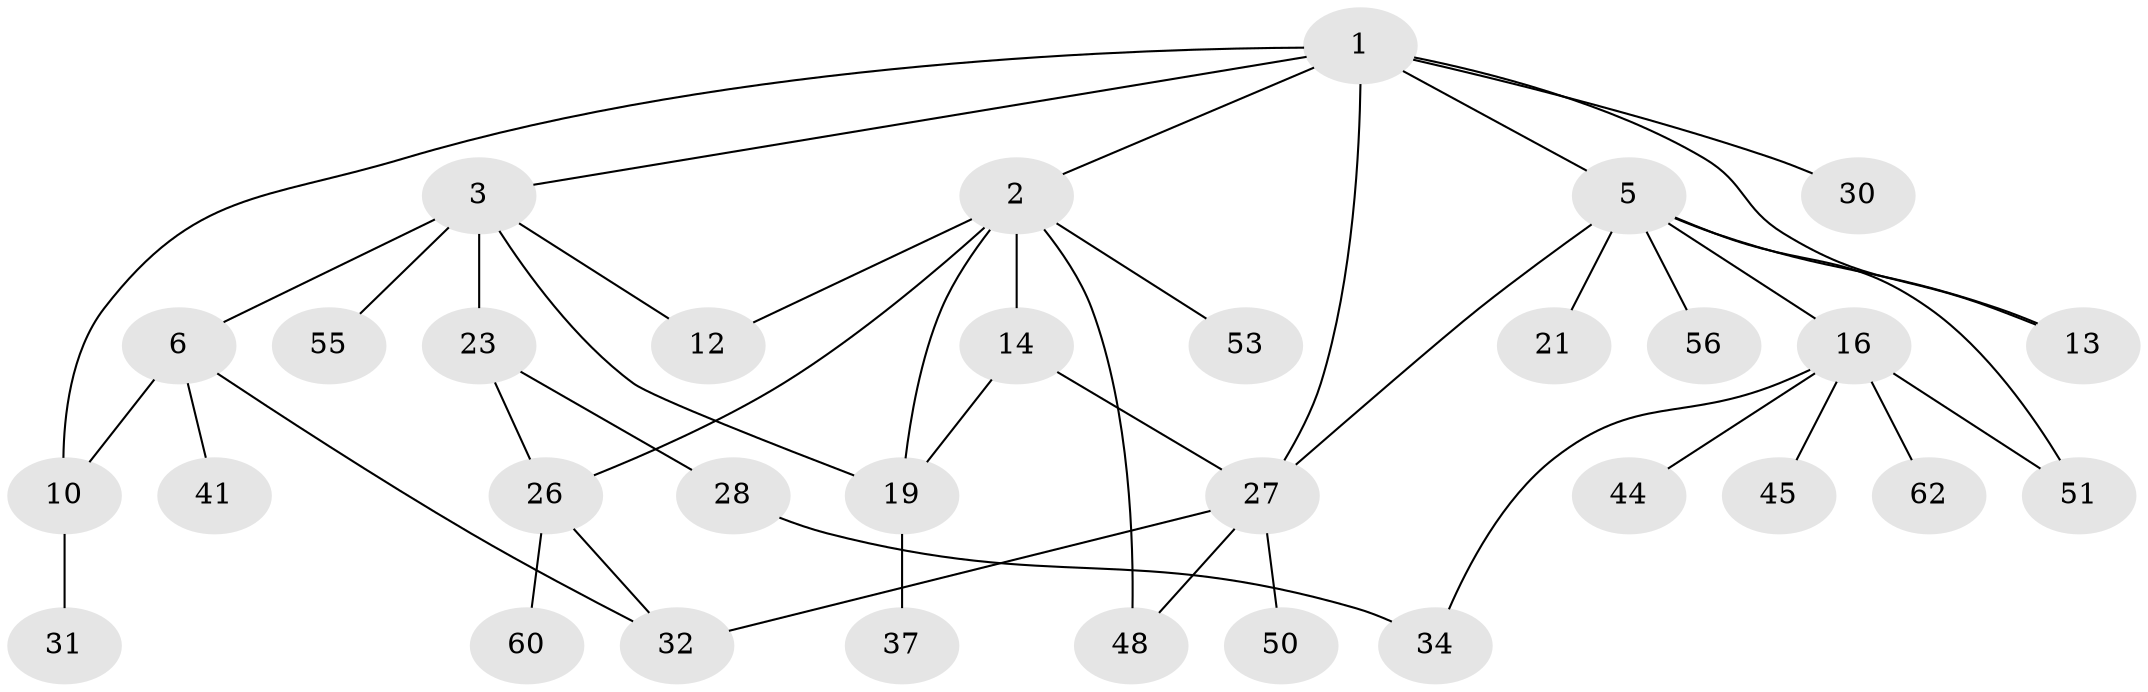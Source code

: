 // original degree distribution, {6: 0.03125, 5: 0.0625, 4: 0.125, 3: 0.203125, 2: 0.25, 1: 0.328125}
// Generated by graph-tools (version 1.1) at 2025/13/03/09/25 04:13:33]
// undirected, 32 vertices, 44 edges
graph export_dot {
graph [start="1"]
  node [color=gray90,style=filled];
  1 [super="+17"];
  2 [super="+8"];
  3 [super="+24+4"];
  5 [super="+9"];
  6 [super="+22+18"];
  10 [super="+47+57"];
  12 [super="+61+38"];
  13;
  14 [super="+42+15"];
  16 [super="+20"];
  19;
  21;
  23 [super="+59+25"];
  26 [super="+49"];
  27 [super="+39"];
  28 [super="+29"];
  30;
  31;
  32;
  34;
  37;
  41;
  44;
  45;
  48;
  50;
  51;
  53;
  55;
  56;
  60 [super="+63"];
  62;
  1 -- 2;
  1 -- 3;
  1 -- 5;
  1 -- 10;
  1 -- 13;
  1 -- 27;
  1 -- 30;
  2 -- 19;
  2 -- 53;
  2 -- 48;
  2 -- 26;
  2 -- 12;
  2 -- 14;
  3 -- 19;
  3 -- 12;
  3 -- 55;
  3 -- 6 [weight=2];
  3 -- 23;
  5 -- 27;
  5 -- 16;
  5 -- 51;
  5 -- 21;
  5 -- 56;
  5 -- 13;
  6 -- 32;
  6 -- 41;
  6 -- 10;
  10 -- 31;
  14 -- 19;
  14 -- 27;
  16 -- 34;
  16 -- 51;
  16 -- 44 [weight=2];
  16 -- 45;
  16 -- 62;
  19 -- 37;
  23 -- 28;
  23 -- 26;
  26 -- 32;
  26 -- 60;
  27 -- 32;
  27 -- 48;
  27 -- 50;
  28 -- 34;
}
